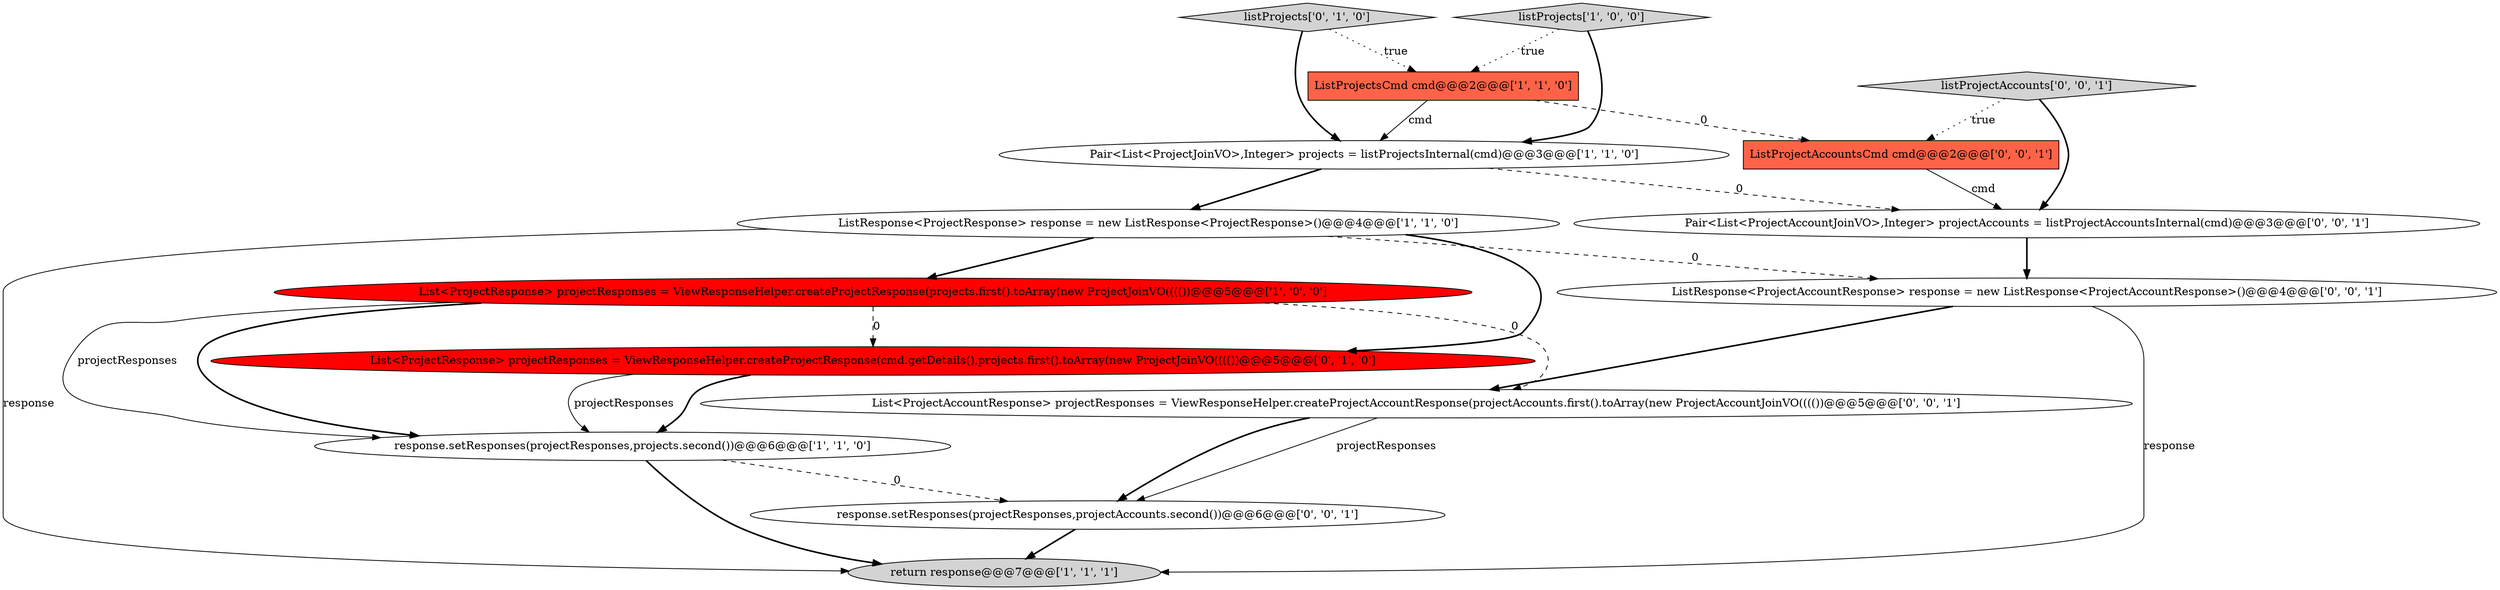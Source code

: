 digraph {
7 [style = filled, label = "listProjects['0', '1', '0']", fillcolor = lightgray, shape = diamond image = "AAA0AAABBB2BBB"];
2 [style = filled, label = "response.setResponses(projectResponses,projects.second())@@@6@@@['1', '1', '0']", fillcolor = white, shape = ellipse image = "AAA0AAABBB1BBB"];
3 [style = filled, label = "listProjects['1', '0', '0']", fillcolor = lightgray, shape = diamond image = "AAA0AAABBB1BBB"];
0 [style = filled, label = "ListResponse<ProjectResponse> response = new ListResponse<ProjectResponse>()@@@4@@@['1', '1', '0']", fillcolor = white, shape = ellipse image = "AAA0AAABBB1BBB"];
8 [style = filled, label = "List<ProjectResponse> projectResponses = ViewResponseHelper.createProjectResponse(cmd.getDetails(),projects.first().toArray(new ProjectJoinVO(((())@@@5@@@['0', '1', '0']", fillcolor = red, shape = ellipse image = "AAA1AAABBB2BBB"];
6 [style = filled, label = "List<ProjectResponse> projectResponses = ViewResponseHelper.createProjectResponse(projects.first().toArray(new ProjectJoinVO(((())@@@5@@@['1', '0', '0']", fillcolor = red, shape = ellipse image = "AAA1AAABBB1BBB"];
12 [style = filled, label = "List<ProjectAccountResponse> projectResponses = ViewResponseHelper.createProjectAccountResponse(projectAccounts.first().toArray(new ProjectAccountJoinVO(((())@@@5@@@['0', '0', '1']", fillcolor = white, shape = ellipse image = "AAA0AAABBB3BBB"];
9 [style = filled, label = "listProjectAccounts['0', '0', '1']", fillcolor = lightgray, shape = diamond image = "AAA0AAABBB3BBB"];
5 [style = filled, label = "return response@@@7@@@['1', '1', '1']", fillcolor = lightgray, shape = ellipse image = "AAA0AAABBB1BBB"];
1 [style = filled, label = "ListProjectsCmd cmd@@@2@@@['1', '1', '0']", fillcolor = tomato, shape = box image = "AAA0AAABBB1BBB"];
10 [style = filled, label = "ListProjectAccountsCmd cmd@@@2@@@['0', '0', '1']", fillcolor = tomato, shape = box image = "AAA0AAABBB3BBB"];
4 [style = filled, label = "Pair<List<ProjectJoinVO>,Integer> projects = listProjectsInternal(cmd)@@@3@@@['1', '1', '0']", fillcolor = white, shape = ellipse image = "AAA0AAABBB1BBB"];
11 [style = filled, label = "response.setResponses(projectResponses,projectAccounts.second())@@@6@@@['0', '0', '1']", fillcolor = white, shape = ellipse image = "AAA0AAABBB3BBB"];
14 [style = filled, label = "Pair<List<ProjectAccountJoinVO>,Integer> projectAccounts = listProjectAccountsInternal(cmd)@@@3@@@['0', '0', '1']", fillcolor = white, shape = ellipse image = "AAA0AAABBB3BBB"];
13 [style = filled, label = "ListResponse<ProjectAccountResponse> response = new ListResponse<ProjectAccountResponse>()@@@4@@@['0', '0', '1']", fillcolor = white, shape = ellipse image = "AAA0AAABBB3BBB"];
6->8 [style = dashed, label="0"];
6->2 [style = solid, label="projectResponses"];
12->11 [style = solid, label="projectResponses"];
0->5 [style = solid, label="response"];
0->6 [style = bold, label=""];
12->11 [style = bold, label=""];
13->5 [style = solid, label="response"];
1->10 [style = dashed, label="0"];
7->4 [style = bold, label=""];
3->4 [style = bold, label=""];
4->0 [style = bold, label=""];
6->2 [style = bold, label=""];
6->12 [style = dashed, label="0"];
11->5 [style = bold, label=""];
13->12 [style = bold, label=""];
8->2 [style = bold, label=""];
8->2 [style = solid, label="projectResponses"];
10->14 [style = solid, label="cmd"];
0->13 [style = dashed, label="0"];
0->8 [style = bold, label=""];
9->14 [style = bold, label=""];
2->11 [style = dashed, label="0"];
4->14 [style = dashed, label="0"];
14->13 [style = bold, label=""];
1->4 [style = solid, label="cmd"];
7->1 [style = dotted, label="true"];
9->10 [style = dotted, label="true"];
3->1 [style = dotted, label="true"];
2->5 [style = bold, label=""];
}
